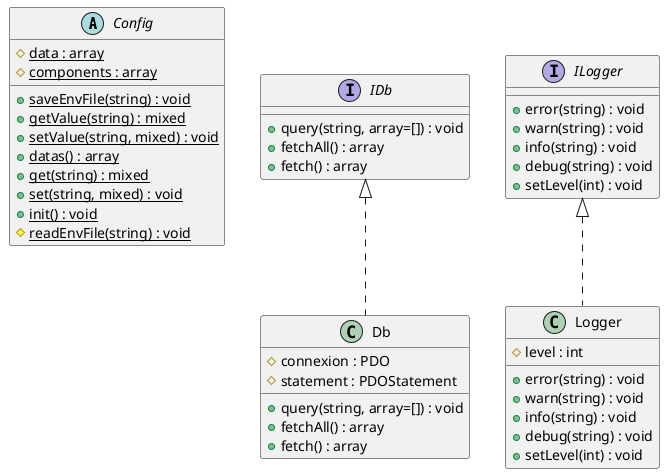 @startuml
abstract class Config{
  {static} #data : array
  {static} #components : array

  {static} +saveEnvFile(string) : void
  {static} +getValue(string) : mixed
  {static} +setValue(string, mixed) : void
  {static} +datas() : array
  {static} +get(string) : mixed
  {static} +set(string, mixed) : void
  {static} +init() : void
  {static} #readEnvFile(string) : void
}

interface IDb{
  +query(string, array=[]) : void
  +fetchAll() : array
  +fetch() : array
}

class Db implements IDb{
  #connexion : PDO
  #statement : PDOStatement
  +query(string, array=[]) : void
  +fetchAll() : array
  +fetch() : array
}

interface ILogger{
  +error(string) : void
  +warn(string) : void
  +info(string) : void
  +debug(string) : void
  +setLevel(int) : void
}

class Logger implements ILogger{
  #level : int
  +error(string) : void
  +warn(string) : void
  +info(string) : void
  +debug(string) : void
  +setLevel(int) : void
}
@enduml
